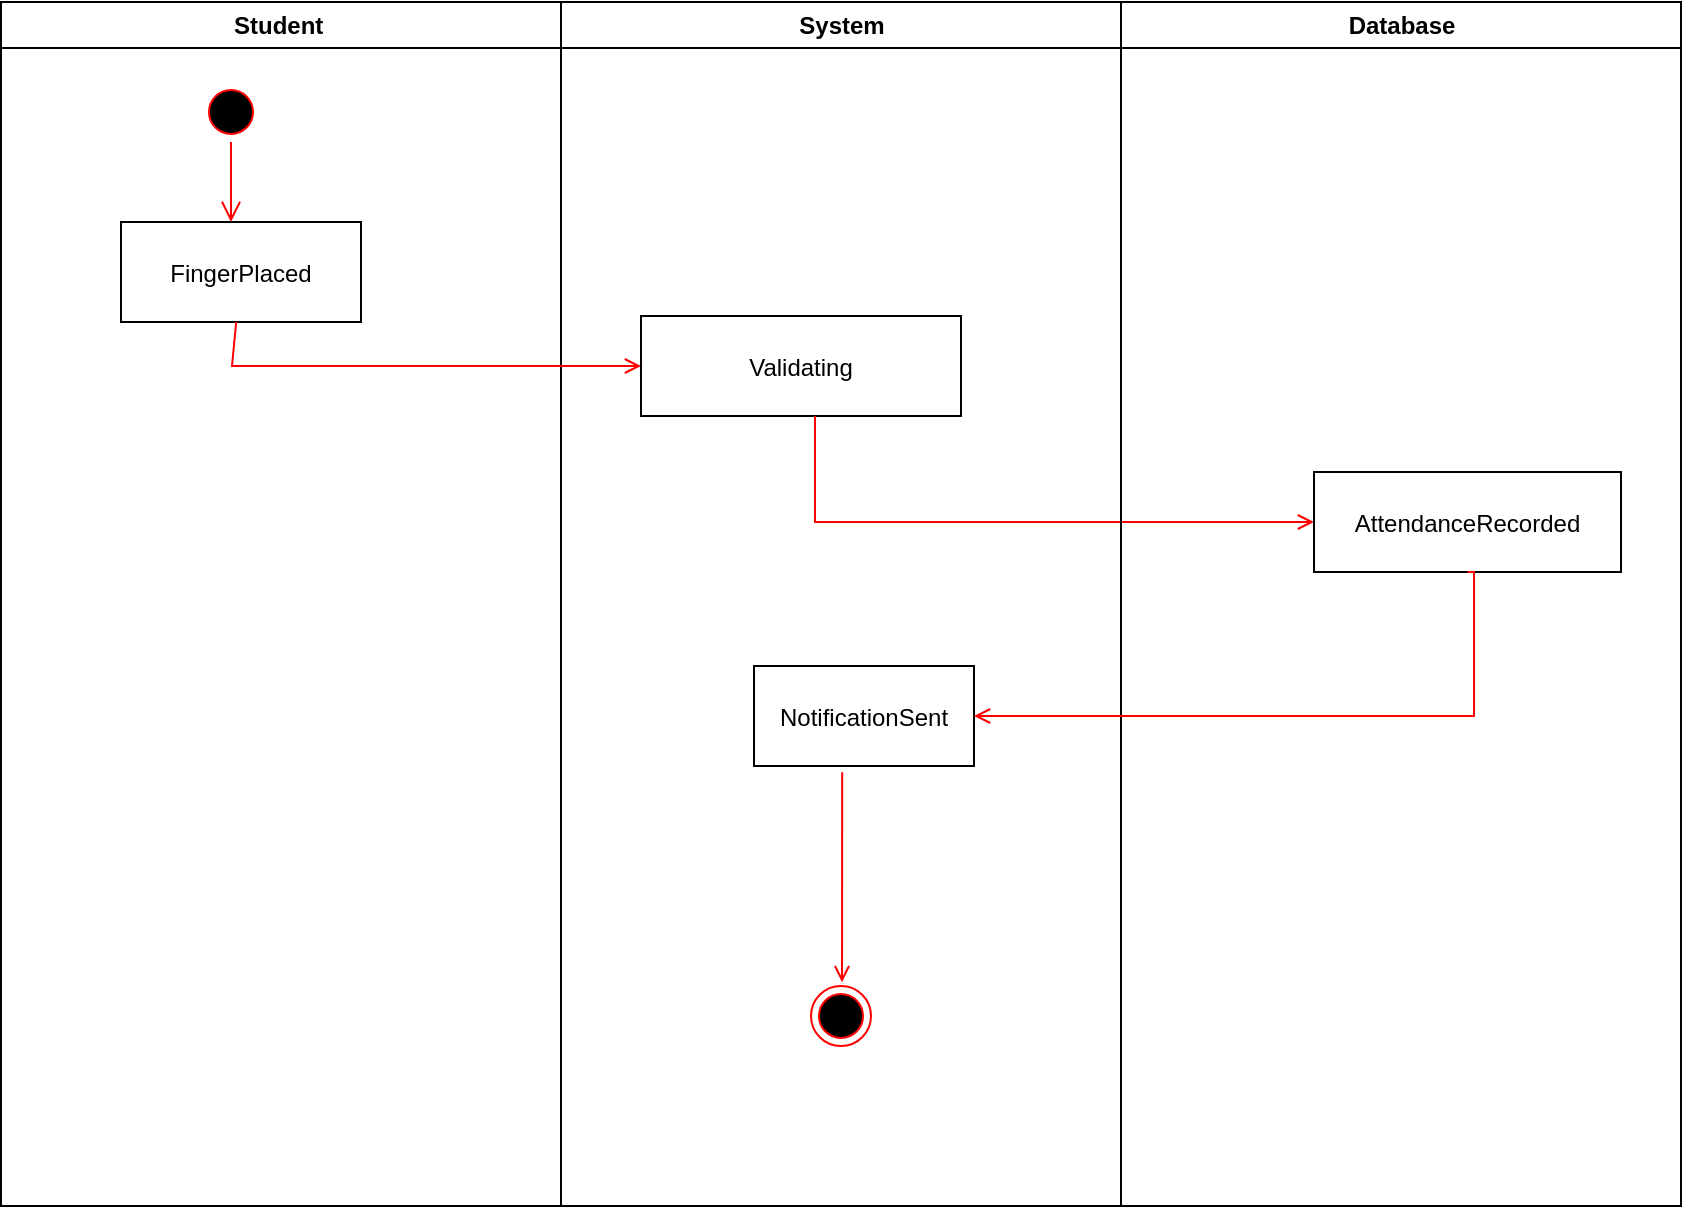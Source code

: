 <mxfile version="22.0.2" type="device">
  <diagram name="Page-1" id="e7e014a7-5840-1c2e-5031-d8a46d1fe8dd">
    <mxGraphModel dx="1091" dy="638" grid="1" gridSize="10" guides="1" tooltips="1" connect="1" arrows="1" fold="1" page="1" pageScale="1" pageWidth="1169" pageHeight="826" background="none" math="0" shadow="0">
      <root>
        <mxCell id="0" />
        <mxCell id="1" parent="0" />
        <mxCell id="2" value="Student " style="swimlane;whiteSpace=wrap" parent="1" vertex="1">
          <mxGeometry x="33.5" y="128" width="280" height="602" as="geometry" />
        </mxCell>
        <mxCell id="5" value="" style="ellipse;shape=startState;fillColor=#000000;strokeColor=#ff0000;" parent="2" vertex="1">
          <mxGeometry x="100" y="40" width="30" height="30" as="geometry" />
        </mxCell>
        <mxCell id="6" value="" style="edgeStyle=elbowEdgeStyle;elbow=horizontal;verticalAlign=bottom;endArrow=open;endSize=8;strokeColor=#FF0000;endFill=1;rounded=0" parent="2" source="5" target="7" edge="1">
          <mxGeometry x="100" y="40" as="geometry">
            <mxPoint x="115" y="110" as="targetPoint" />
          </mxGeometry>
        </mxCell>
        <mxCell id="7" value="FingerPlaced" style="" parent="2" vertex="1">
          <mxGeometry x="60" y="110" width="120" height="50" as="geometry" />
        </mxCell>
        <mxCell id="3" value="System" style="swimlane;whiteSpace=wrap;startSize=23;" parent="1" vertex="1">
          <mxGeometry x="313.5" y="128" width="280" height="602" as="geometry" />
        </mxCell>
        <mxCell id="16" value="Validating" style="" parent="3" vertex="1">
          <mxGeometry x="40" y="157" width="160" height="50" as="geometry" />
        </mxCell>
        <mxCell id="mbgY4p1fo2wMXlm47EHP-46" value="NotificationSent" style="" parent="3" vertex="1">
          <mxGeometry x="96.5" y="332" width="110" height="50" as="geometry" />
        </mxCell>
        <mxCell id="mbgY4p1fo2wMXlm47EHP-59" value="" style="edgeStyle=elbowEdgeStyle;elbow=horizontal;entryX=0;entryY=0.5;strokeColor=#FF0000;endArrow=open;endFill=1;rounded=0;entryDx=0;entryDy=0;" parent="3" source="16" target="30" edge="1">
          <mxGeometry width="100" height="100" relative="1" as="geometry">
            <mxPoint x="146.02" y="323.25" as="sourcePoint" />
            <mxPoint x="205.5" y="437" as="targetPoint" />
            <Array as="points">
              <mxPoint x="127" y="272" />
            </Array>
          </mxGeometry>
        </mxCell>
        <mxCell id="38" value="" style="ellipse;shape=endState;fillColor=#000000;strokeColor=#ff0000" parent="3" vertex="1">
          <mxGeometry x="125" y="492" width="30" height="30" as="geometry" />
        </mxCell>
        <mxCell id="mbgY4p1fo2wMXlm47EHP-50" value="" style="edgeStyle=elbowEdgeStyle;elbow=horizontal;entryX=0.533;entryY=-0.063;strokeColor=#FF0000;endArrow=open;endFill=1;rounded=0;entryDx=0;entryDy=0;entryPerimeter=0;exitX=0.401;exitY=1.063;exitDx=0;exitDy=0;exitPerimeter=0;" parent="3" target="38" edge="1" source="mbgY4p1fo2wMXlm47EHP-46">
          <mxGeometry width="100" height="100" relative="1" as="geometry">
            <mxPoint x="140.5" y="452" as="sourcePoint" />
            <mxPoint x="161" y="462" as="targetPoint" />
            <Array as="points">
              <mxPoint x="140.5" y="502" />
            </Array>
          </mxGeometry>
        </mxCell>
        <mxCell id="4" value="Database" style="swimlane;whiteSpace=wrap;startSize=23;" parent="1" vertex="1">
          <mxGeometry x="593.5" y="128" width="280" height="602" as="geometry" />
        </mxCell>
        <mxCell id="30" value="AttendanceRecorded" style="" parent="4" vertex="1">
          <mxGeometry x="96.5" y="235" width="153.5" height="50" as="geometry" />
        </mxCell>
        <mxCell id="9" value="" style="endArrow=open;strokeColor=#FF0000;endFill=1;rounded=0;entryX=0;entryY=0.5;entryDx=0;entryDy=0;" parent="1" source="7" target="16" edge="1">
          <mxGeometry relative="1" as="geometry">
            <mxPoint x="151.182" y="348" as="targetPoint" />
            <Array as="points">
              <mxPoint x="149" y="310" />
            </Array>
          </mxGeometry>
        </mxCell>
        <mxCell id="41" value="" style="edgeStyle=elbowEdgeStyle;elbow=horizontal;entryX=1;entryY=0.5;strokeColor=#FF0000;endArrow=open;endFill=1;rounded=0;entryDx=0;entryDy=0;exitX=0.5;exitY=1;exitDx=0;exitDy=0;" parent="1" source="30" target="mbgY4p1fo2wMXlm47EHP-46" edge="1">
          <mxGeometry width="100" height="100" relative="1" as="geometry">
            <mxPoint x="373.5" y="608" as="sourcePoint" />
            <mxPoint x="473.5" y="508" as="targetPoint" />
            <Array as="points">
              <mxPoint x="770" y="490" />
            </Array>
          </mxGeometry>
        </mxCell>
      </root>
    </mxGraphModel>
  </diagram>
</mxfile>
